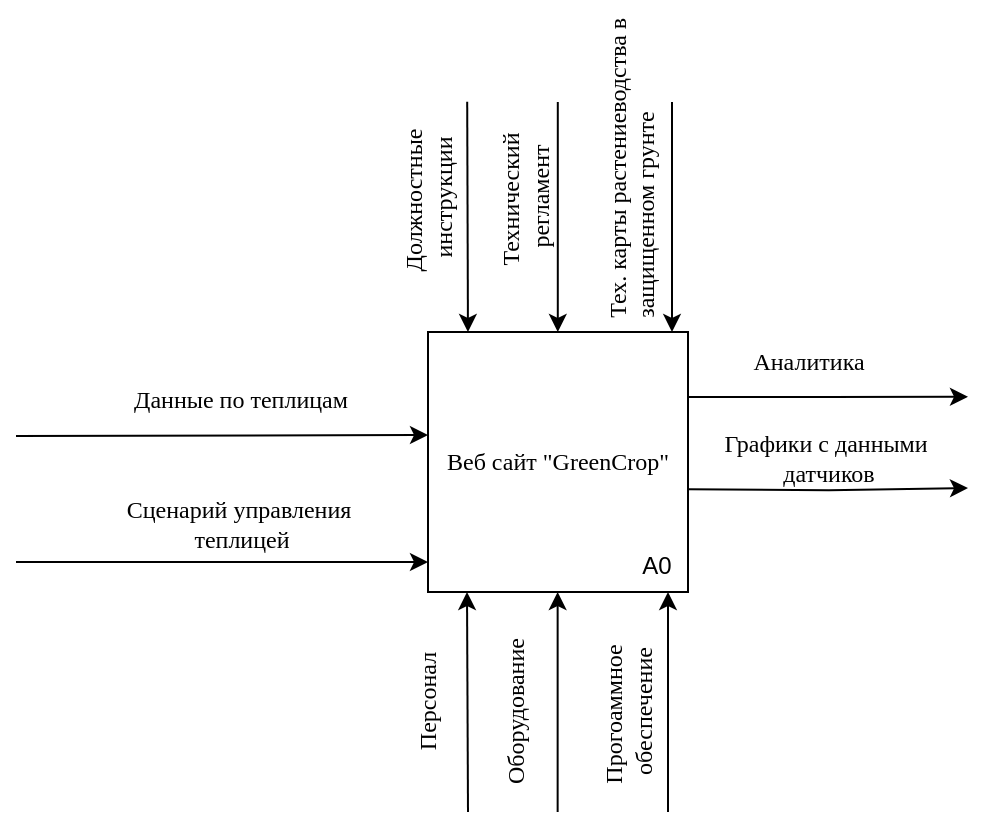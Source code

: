 <mxfile version="24.1.0" type="device">
  <diagram name="Страница — 1" id="XeG3HPt33idPtNKIWBLb">
    <mxGraphModel dx="1036" dy="479" grid="0" gridSize="10" guides="1" tooltips="1" connect="1" arrows="1" fold="1" page="0" pageScale="1" pageWidth="827" pageHeight="1169" math="0" shadow="0">
      <root>
        <mxCell id="0" />
        <mxCell id="1" parent="0" />
        <mxCell id="ZRWn4y6C10XTtTnE6OVw-14" style="edgeStyle=orthogonalEdgeStyle;rounded=0;orthogonalLoop=1;jettySize=auto;html=1;exitX=1;exitY=0.25;exitDx=0;exitDy=0;fontFamily=Times New Roman;" parent="1" source="ZRWn4y6C10XTtTnE6OVw-1" edge="1">
          <mxGeometry relative="1" as="geometry">
            <mxPoint x="640" y="352.381" as="targetPoint" />
          </mxGeometry>
        </mxCell>
        <mxCell id="ZRWn4y6C10XTtTnE6OVw-1" value="&lt;font&gt;Веб сайт &quot;GreenCrop&quot;&lt;/font&gt;" style="whiteSpace=wrap;html=1;aspect=fixed;fontFamily=Times New Roman;" parent="1" vertex="1">
          <mxGeometry x="370" y="320" width="130" height="130" as="geometry" />
        </mxCell>
        <mxCell id="ZRWn4y6C10XTtTnE6OVw-2" value="" style="endArrow=classic;html=1;rounded=0;entryX=0;entryY=0.25;entryDx=0;entryDy=0;fontFamily=Times New Roman;" parent="1" edge="1">
          <mxGeometry width="50" height="50" relative="1" as="geometry">
            <mxPoint x="164" y="372" as="sourcePoint" />
            <mxPoint x="370" y="371.5" as="targetPoint" />
          </mxGeometry>
        </mxCell>
        <mxCell id="ZRWn4y6C10XTtTnE6OVw-4" value="Данные по теплицам" style="text;html=1;align=center;verticalAlign=middle;resizable=0;points=[];autosize=1;strokeColor=none;fillColor=none;fontFamily=Times New Roman;" parent="1" vertex="1">
          <mxGeometry x="213" y="341" width="125" height="26" as="geometry" />
        </mxCell>
        <mxCell id="ZRWn4y6C10XTtTnE6OVw-5" value="" style="endArrow=classic;html=1;rounded=0;entryX=0;entryY=0.25;entryDx=0;entryDy=0;fontFamily=Times New Roman;" parent="1" edge="1">
          <mxGeometry width="50" height="50" relative="1" as="geometry">
            <mxPoint x="164" y="435" as="sourcePoint" />
            <mxPoint x="370" y="435" as="targetPoint" />
          </mxGeometry>
        </mxCell>
        <mxCell id="ZRWn4y6C10XTtTnE6OVw-6" value="&lt;font&gt;Сценарий управления&lt;/font&gt;&lt;div&gt;&lt;font&gt;&amp;nbsp;теплицей&lt;/font&gt;&lt;/div&gt;" style="text;html=1;align=center;verticalAlign=middle;resizable=0;points=[];autosize=1;strokeColor=none;fillColor=none;fontFamily=Times New Roman;" parent="1" vertex="1">
          <mxGeometry x="210" y="395" width="130" height="41" as="geometry" />
        </mxCell>
        <mxCell id="ZRWn4y6C10XTtTnE6OVw-9" value="" style="endArrow=classic;html=1;rounded=0;entryX=0.126;entryY=-0.022;entryDx=0;entryDy=0;entryPerimeter=0;fontFamily=Times New Roman;" parent="1" edge="1">
          <mxGeometry width="50" height="50" relative="1" as="geometry">
            <mxPoint x="389.6" y="204.86" as="sourcePoint" />
            <mxPoint x="389.98" y="320" as="targetPoint" />
          </mxGeometry>
        </mxCell>
        <mxCell id="ZRWn4y6C10XTtTnE6OVw-10" value="Должностные&amp;nbsp;&lt;div&gt;инструкции&lt;/div&gt;" style="text;html=1;align=center;verticalAlign=middle;resizable=0;points=[];autosize=1;strokeColor=none;fillColor=none;horizontal=0;fontFamily=Times New Roman;" parent="1" vertex="1">
          <mxGeometry x="346.5" y="210" width="47" height="86" as="geometry" />
        </mxCell>
        <mxCell id="ZRWn4y6C10XTtTnE6OVw-11" value="" style="endArrow=classic;html=1;rounded=0;entryX=0.126;entryY=-0.022;entryDx=0;entryDy=0;entryPerimeter=0;fontFamily=Times New Roman;" parent="1" edge="1">
          <mxGeometry width="50" height="50" relative="1" as="geometry">
            <mxPoint x="434.9" y="205" as="sourcePoint" />
            <mxPoint x="434.9" y="320" as="targetPoint" />
          </mxGeometry>
        </mxCell>
        <mxCell id="ZRWn4y6C10XTtTnE6OVw-13" value="&lt;font&gt;Технический&amp;nbsp;&lt;/font&gt;&lt;div&gt;&lt;font&gt;регламент&lt;/font&gt;&lt;/div&gt;" style="text;html=1;align=center;verticalAlign=middle;resizable=0;points=[];autosize=1;strokeColor=none;fillColor=none;horizontal=0;fontFamily=Times New Roman;" parent="1" vertex="1">
          <mxGeometry x="393.5" y="213" width="50" height="80" as="geometry" />
        </mxCell>
        <mxCell id="ZRWn4y6C10XTtTnE6OVw-15" value="Аналитика" style="text;html=1;align=center;verticalAlign=middle;resizable=0;points=[];autosize=1;strokeColor=none;fillColor=none;fontFamily=Times New Roman;" parent="1" vertex="1">
          <mxGeometry x="523" y="322" width="74" height="26" as="geometry" />
        </mxCell>
        <mxCell id="ZRWn4y6C10XTtTnE6OVw-16" style="edgeStyle=orthogonalEdgeStyle;rounded=0;orthogonalLoop=1;jettySize=auto;html=1;exitX=1;exitY=0.25;exitDx=0;exitDy=0;fontFamily=Times New Roman;" parent="1" edge="1">
          <mxGeometry relative="1" as="geometry">
            <mxPoint x="640" y="398.001" as="targetPoint" />
            <mxPoint x="500" y="398.62" as="sourcePoint" />
          </mxGeometry>
        </mxCell>
        <mxCell id="ZRWn4y6C10XTtTnE6OVw-17" value="&lt;font&gt;Графики с данными&amp;nbsp;&lt;/font&gt;&lt;div&gt;&lt;font&gt;датчиков&lt;/font&gt;&lt;/div&gt;" style="text;html=1;align=center;verticalAlign=middle;resizable=0;points=[];autosize=1;strokeColor=none;fillColor=none;fontFamily=Times New Roman;" parent="1" vertex="1">
          <mxGeometry x="505" y="363" width="130" height="40" as="geometry" />
        </mxCell>
        <mxCell id="ZRWn4y6C10XTtTnE6OVw-18" value="" style="endArrow=classic;html=1;rounded=0;entryX=0.25;entryY=1;entryDx=0;entryDy=0;fontFamily=Times New Roman;" parent="1" edge="1">
          <mxGeometry width="50" height="50" relative="1" as="geometry">
            <mxPoint x="390" y="560" as="sourcePoint" />
            <mxPoint x="389.5" y="450" as="targetPoint" />
          </mxGeometry>
        </mxCell>
        <mxCell id="ZRWn4y6C10XTtTnE6OVw-19" value="Персонал" style="text;html=1;align=center;verticalAlign=middle;resizable=0;points=[];autosize=1;strokeColor=none;fillColor=none;horizontal=0;fontFamily=Times New Roman;" parent="1" vertex="1">
          <mxGeometry x="350" y="475" width="40" height="60" as="geometry" />
        </mxCell>
        <mxCell id="ZRWn4y6C10XTtTnE6OVw-20" value="" style="endArrow=classic;html=1;rounded=0;entryX=0.25;entryY=1;entryDx=0;entryDy=0;fontFamily=Times New Roman;" parent="1" edge="1">
          <mxGeometry width="50" height="50" relative="1" as="geometry">
            <mxPoint x="434.82" y="560" as="sourcePoint" />
            <mxPoint x="434.82" y="450" as="targetPoint" />
          </mxGeometry>
        </mxCell>
        <mxCell id="ZRWn4y6C10XTtTnE6OVw-21" value="Оборудование" style="text;html=1;align=center;verticalAlign=middle;resizable=0;points=[];autosize=1;strokeColor=none;fillColor=none;horizontal=0;fontFamily=Times New Roman;" parent="1" vertex="1">
          <mxGeometry x="394" y="465" width="40" height="90" as="geometry" />
        </mxCell>
        <mxCell id="ZRWn4y6C10XTtTnE6OVw-22" value="" style="endArrow=classic;html=1;rounded=0;entryX=0.25;entryY=1;entryDx=0;entryDy=0;fontFamily=Times New Roman;" parent="1" edge="1">
          <mxGeometry width="50" height="50" relative="1" as="geometry">
            <mxPoint x="490" y="560" as="sourcePoint" />
            <mxPoint x="490" y="450" as="targetPoint" />
          </mxGeometry>
        </mxCell>
        <mxCell id="ZRWn4y6C10XTtTnE6OVw-23" value="Прогоаммное&amp;nbsp;&lt;div&gt;обеспечение&lt;/div&gt;" style="text;html=1;align=center;verticalAlign=middle;resizable=0;points=[];autosize=1;strokeColor=none;fillColor=none;horizontal=0;fontFamily=Times New Roman;" parent="1" vertex="1">
          <mxGeometry x="445" y="465" width="50" height="90" as="geometry" />
        </mxCell>
        <mxCell id="KXXowu8qcIje8BYY4Gzq-1" value="Тех. карты растениеводства в защищенном грунте" style="text;whiteSpace=wrap;fontFamily=Times New Roman;horizontal=0;" parent="1" vertex="1">
          <mxGeometry x="450.88" y="154.48" width="44.12" height="160.52" as="geometry" />
        </mxCell>
        <mxCell id="KXXowu8qcIje8BYY4Gzq-2" value="" style="endArrow=classic;html=1;rounded=0;entryX=0.126;entryY=-0.022;entryDx=0;entryDy=0;entryPerimeter=0;fontFamily=Times New Roman;" parent="1" edge="1">
          <mxGeometry width="50" height="50" relative="1" as="geometry">
            <mxPoint x="492" y="205" as="sourcePoint" />
            <mxPoint x="492" y="320" as="targetPoint" />
          </mxGeometry>
        </mxCell>
        <mxCell id="SU2pvDUjkjAHwUrK8Oix-1" value="A0" style="text;html=1;align=center;verticalAlign=middle;resizable=0;points=[];autosize=1;strokeColor=none;fillColor=none;" vertex="1" parent="1">
          <mxGeometry x="467" y="424" width="33" height="26" as="geometry" />
        </mxCell>
      </root>
    </mxGraphModel>
  </diagram>
</mxfile>
